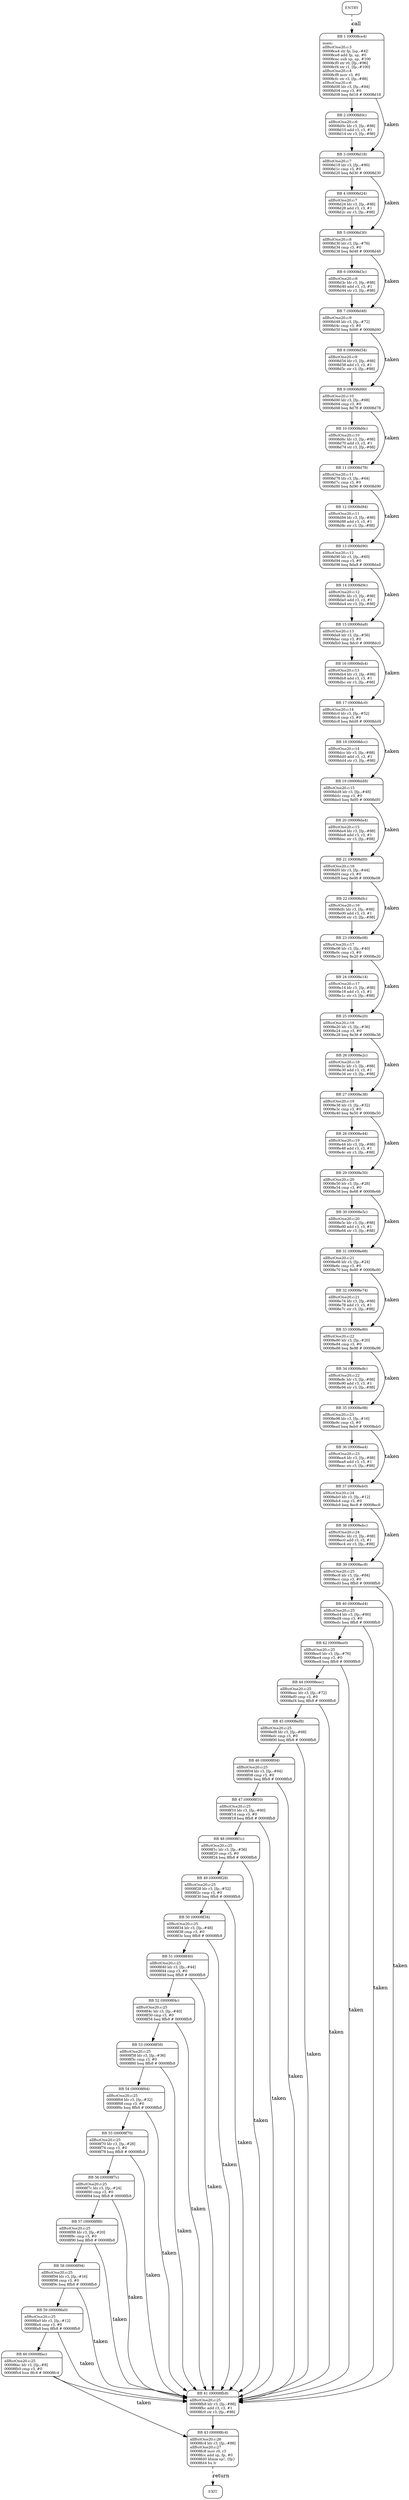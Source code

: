 digraph main{
node [shape=Mrecord, labeljust=l, fontsize=10];
	"0" [label="ENTRY"]
	"0" -> "1" [label="call", style=dashed, weight=2];
	"1" [label="{BB 1 (00008ce4) | main:\lallButOne20.c:3\l00008ce4    str fp, [sp,-#4]!\l00008ce8    add fp, sp, #0\l00008cec    sub sp, sp, #100\l00008cf0    str r0, [fp,-#96]\l00008cf4    str r1, [fp,-#100]\lallButOne20.c:4\l00008cf8    mov r3, #0\l00008cfc    str r3, [fp,-#88]\lallButOne20.c:6\l00008d00    ldr r3, [fp,-#84]\l00008d04    cmp r3, #0\l00008d08    beq 8d18    # 00008d18\l }"]
	"1" -> "2" [weight=4];
	"1" -> "3" [label="taken", weight=3];
	"2" [label="{BB 2 (00008d0c) | allButOne20.c:6\l00008d0c    ldr r3, [fp,-#88]\l00008d10    add r3, r3, #1\l00008d14    str r3, [fp,-#88]\l }"]
	"2" -> "3" [weight=4];
	"3" [label="{BB 3 (00008d18) | allButOne20.c:7\l00008d18    ldr r3, [fp,-#80]\l00008d1c    cmp r3, #0\l00008d20    beq 8d30    # 00008d30\l }"]
	"3" -> "4" [weight=4];
	"3" -> "5" [label="taken", weight=3];
	"4" [label="{BB 4 (00008d24) | allButOne20.c:7\l00008d24    ldr r3, [fp,-#88]\l00008d28    add r3, r3, #1\l00008d2c    str r3, [fp,-#88]\l }"]
	"4" -> "5" [weight=4];
	"5" [label="{BB 5 (00008d30) | allButOne20.c:8\l00008d30    ldr r3, [fp,-#76]\l00008d34    cmp r3, #0\l00008d38    beq 8d48    # 00008d48\l }"]
	"5" -> "6" [weight=4];
	"5" -> "7" [label="taken", weight=3];
	"6" [label="{BB 6 (00008d3c) | allButOne20.c:8\l00008d3c    ldr r3, [fp,-#88]\l00008d40    add r3, r3, #1\l00008d44    str r3, [fp,-#88]\l }"]
	"6" -> "7" [weight=4];
	"7" [label="{BB 7 (00008d48) | allButOne20.c:9\l00008d48    ldr r3, [fp,-#72]\l00008d4c    cmp r3, #0\l00008d50    beq 8d60    # 00008d60\l }"]
	"7" -> "8" [weight=4];
	"7" -> "9" [label="taken", weight=3];
	"8" [label="{BB 8 (00008d54) | allButOne20.c:9\l00008d54    ldr r3, [fp,-#88]\l00008d58    add r3, r3, #1\l00008d5c    str r3, [fp,-#88]\l }"]
	"8" -> "9" [weight=4];
	"9" [label="{BB 9 (00008d60) | allButOne20.c:10\l00008d60    ldr r3, [fp,-#68]\l00008d64    cmp r3, #0\l00008d68    beq 8d78    # 00008d78\l }"]
	"9" -> "10" [weight=4];
	"9" -> "11" [label="taken", weight=3];
	"10" [label="{BB 10 (00008d6c) | allButOne20.c:10\l00008d6c    ldr r3, [fp,-#88]\l00008d70    add r3, r3, #1\l00008d74    str r3, [fp,-#88]\l }"]
	"10" -> "11" [weight=4];
	"11" [label="{BB 11 (00008d78) | allButOne20.c:11\l00008d78    ldr r3, [fp,-#64]\l00008d7c    cmp r3, #0\l00008d80    beq 8d90    # 00008d90\l }"]
	"11" -> "12" [weight=4];
	"11" -> "13" [label="taken", weight=3];
	"12" [label="{BB 12 (00008d84) | allButOne20.c:11\l00008d84    ldr r3, [fp,-#88]\l00008d88    add r3, r3, #1\l00008d8c    str r3, [fp,-#88]\l }"]
	"12" -> "13" [weight=4];
	"13" [label="{BB 13 (00008d90) | allButOne20.c:12\l00008d90    ldr r3, [fp,-#60]\l00008d94    cmp r3, #0\l00008d98    beq 8da8    # 00008da8\l }"]
	"13" -> "14" [weight=4];
	"13" -> "15" [label="taken", weight=3];
	"14" [label="{BB 14 (00008d9c) | allButOne20.c:12\l00008d9c    ldr r3, [fp,-#88]\l00008da0    add r3, r3, #1\l00008da4    str r3, [fp,-#88]\l }"]
	"14" -> "15" [weight=4];
	"15" [label="{BB 15 (00008da8) | allButOne20.c:13\l00008da8    ldr r3, [fp,-#56]\l00008dac    cmp r3, #0\l00008db0    beq 8dc0    # 00008dc0\l }"]
	"15" -> "16" [weight=4];
	"15" -> "17" [label="taken", weight=3];
	"16" [label="{BB 16 (00008db4) | allButOne20.c:13\l00008db4    ldr r3, [fp,-#88]\l00008db8    add r3, r3, #1\l00008dbc    str r3, [fp,-#88]\l }"]
	"16" -> "17" [weight=4];
	"17" [label="{BB 17 (00008dc0) | allButOne20.c:14\l00008dc0    ldr r3, [fp,-#52]\l00008dc4    cmp r3, #0\l00008dc8    beq 8dd8    # 00008dd8\l }"]
	"17" -> "18" [weight=4];
	"17" -> "19" [label="taken", weight=3];
	"18" [label="{BB 18 (00008dcc) | allButOne20.c:14\l00008dcc    ldr r3, [fp,-#88]\l00008dd0    add r3, r3, #1\l00008dd4    str r3, [fp,-#88]\l }"]
	"18" -> "19" [weight=4];
	"19" [label="{BB 19 (00008dd8) | allButOne20.c:15\l00008dd8    ldr r3, [fp,-#48]\l00008ddc    cmp r3, #0\l00008de0    beq 8df0    # 00008df0\l }"]
	"19" -> "20" [weight=4];
	"19" -> "21" [label="taken", weight=3];
	"20" [label="{BB 20 (00008de4) | allButOne20.c:15\l00008de4    ldr r3, [fp,-#88]\l00008de8    add r3, r3, #1\l00008dec    str r3, [fp,-#88]\l }"]
	"20" -> "21" [weight=4];
	"21" [label="{BB 21 (00008df0) | allButOne20.c:16\l00008df0    ldr r3, [fp,-#44]\l00008df4    cmp r3, #0\l00008df8    beq 8e08    # 00008e08\l }"]
	"21" -> "22" [weight=4];
	"21" -> "23" [label="taken", weight=3];
	"22" [label="{BB 22 (00008dfc) | allButOne20.c:16\l00008dfc    ldr r3, [fp,-#88]\l00008e00    add r3, r3, #1\l00008e04    str r3, [fp,-#88]\l }"]
	"22" -> "23" [weight=4];
	"23" [label="{BB 23 (00008e08) | allButOne20.c:17\l00008e08    ldr r3, [fp,-#40]\l00008e0c    cmp r3, #0\l00008e10    beq 8e20    # 00008e20\l }"]
	"23" -> "24" [weight=4];
	"23" -> "25" [label="taken", weight=3];
	"24" [label="{BB 24 (00008e14) | allButOne20.c:17\l00008e14    ldr r3, [fp,-#88]\l00008e18    add r3, r3, #1\l00008e1c    str r3, [fp,-#88]\l }"]
	"24" -> "25" [weight=4];
	"25" [label="{BB 25 (00008e20) | allButOne20.c:18\l00008e20    ldr r3, [fp,-#36]\l00008e24    cmp r3, #0\l00008e28    beq 8e38    # 00008e38\l }"]
	"25" -> "26" [weight=4];
	"25" -> "27" [label="taken", weight=3];
	"26" [label="{BB 26 (00008e2c) | allButOne20.c:18\l00008e2c    ldr r3, [fp,-#88]\l00008e30    add r3, r3, #1\l00008e34    str r3, [fp,-#88]\l }"]
	"26" -> "27" [weight=4];
	"27" [label="{BB 27 (00008e38) | allButOne20.c:19\l00008e38    ldr r3, [fp,-#32]\l00008e3c    cmp r3, #0\l00008e40    beq 8e50    # 00008e50\l }"]
	"27" -> "28" [weight=4];
	"27" -> "29" [label="taken", weight=3];
	"28" [label="{BB 28 (00008e44) | allButOne20.c:19\l00008e44    ldr r3, [fp,-#88]\l00008e48    add r3, r3, #1\l00008e4c    str r3, [fp,-#88]\l }"]
	"28" -> "29" [weight=4];
	"29" [label="{BB 29 (00008e50) | allButOne20.c:20\l00008e50    ldr r3, [fp,-#28]\l00008e54    cmp r3, #0\l00008e58    beq 8e68    # 00008e68\l }"]
	"29" -> "30" [weight=4];
	"29" -> "31" [label="taken", weight=3];
	"30" [label="{BB 30 (00008e5c) | allButOne20.c:20\l00008e5c    ldr r3, [fp,-#88]\l00008e60    add r3, r3, #1\l00008e64    str r3, [fp,-#88]\l }"]
	"30" -> "31" [weight=4];
	"31" [label="{BB 31 (00008e68) | allButOne20.c:21\l00008e68    ldr r3, [fp,-#24]\l00008e6c    cmp r3, #0\l00008e70    beq 8e80    # 00008e80\l }"]
	"31" -> "32" [weight=4];
	"31" -> "33" [label="taken", weight=3];
	"32" [label="{BB 32 (00008e74) | allButOne20.c:21\l00008e74    ldr r3, [fp,-#88]\l00008e78    add r3, r3, #1\l00008e7c    str r3, [fp,-#88]\l }"]
	"32" -> "33" [weight=4];
	"33" [label="{BB 33 (00008e80) | allButOne20.c:22\l00008e80    ldr r3, [fp,-#20]\l00008e84    cmp r3, #0\l00008e88    beq 8e98    # 00008e98\l }"]
	"33" -> "34" [weight=4];
	"33" -> "35" [label="taken", weight=3];
	"34" [label="{BB 34 (00008e8c) | allButOne20.c:22\l00008e8c    ldr r3, [fp,-#88]\l00008e90    add r3, r3, #1\l00008e94    str r3, [fp,-#88]\l }"]
	"34" -> "35" [weight=4];
	"35" [label="{BB 35 (00008e98) | allButOne20.c:23\l00008e98    ldr r3, [fp,-#16]\l00008e9c    cmp r3, #0\l00008ea0    beq 8eb0    # 00008eb0\l }"]
	"35" -> "36" [weight=4];
	"35" -> "37" [label="taken", weight=3];
	"36" [label="{BB 36 (00008ea4) | allButOne20.c:23\l00008ea4    ldr r3, [fp,-#88]\l00008ea8    add r3, r3, #1\l00008eac    str r3, [fp,-#88]\l }"]
	"36" -> "37" [weight=4];
	"37" [label="{BB 37 (00008eb0) | allButOne20.c:24\l00008eb0    ldr r3, [fp,-#12]\l00008eb4    cmp r3, #0\l00008eb8    beq 8ec8    # 00008ec8\l }"]
	"37" -> "38" [weight=4];
	"37" -> "39" [label="taken", weight=3];
	"38" [label="{BB 38 (00008ebc) | allButOne20.c:24\l00008ebc    ldr r3, [fp,-#88]\l00008ec0    add r3, r3, #1\l00008ec4    str r3, [fp,-#88]\l }"]
	"38" -> "39" [weight=4];
	"39" [label="{BB 39 (00008ec8) | allButOne20.c:25\l00008ec8    ldr r3, [fp,-#84]\l00008ecc    cmp r3, #0\l00008ed0    beq 8fb8    # 00008fb8\l }"]
	"39" -> "40" [weight=4];
	"39" -> "41" [label="taken", weight=3];
	"40" [label="{BB 40 (00008ed4) | allButOne20.c:25\l00008ed4    ldr r3, [fp,-#80]\l00008ed8    cmp r3, #0\l00008edc    beq 8fb8    # 00008fb8\l }"]
	"40" -> "42" [weight=4];
	"40" -> "41" [label="taken", weight=3];
	"41" [label="{BB 41 (00008fb8) | allButOne20.c:25\l00008fb8    ldr r3, [fp,-#88]\l00008fbc    add r3, r3, #1\l00008fc0    str r3, [fp,-#88]\l }"]
	"41" -> "43" [weight=4];
	"42" [label="{BB 42 (00008ee0) | allButOne20.c:25\l00008ee0    ldr r3, [fp,-#76]\l00008ee4    cmp r3, #0\l00008ee8    beq 8fb8    # 00008fb8\l }"]
	"42" -> "44" [weight=4];
	"42" -> "41" [label="taken", weight=3];
	"43" [label="{BB 43 (00008fc4) | allButOne20.c:26\l00008fc4    ldr r3, [fp,-#88]\lallButOne20.c:27\l00008fc8    mov r0, r3\l00008fcc    add sp, fp, #0\l00008fd0    ldmia sp!, \{fp\}\l00008fd4    bx lr\l }"]
	"43" -> "61" [label="return", style=dashed, weight=2];
	"44" [label="{BB 44 (00008eec) | allButOne20.c:25\l00008eec    ldr r3, [fp,-#72]\l00008ef0    cmp r3, #0\l00008ef4    beq 8fb8    # 00008fb8\l }"]
	"44" -> "45" [weight=4];
	"44" -> "41" [label="taken", weight=3];
	"45" [label="{BB 45 (00008ef8) | allButOne20.c:25\l00008ef8    ldr r3, [fp,-#68]\l00008efc    cmp r3, #0\l00008f00    beq 8fb8    # 00008fb8\l }"]
	"45" -> "46" [weight=4];
	"45" -> "41" [label="taken", weight=3];
	"46" [label="{BB 46 (00008f04) | allButOne20.c:25\l00008f04    ldr r3, [fp,-#64]\l00008f08    cmp r3, #0\l00008f0c    beq 8fb8    # 00008fb8\l }"]
	"46" -> "47" [weight=4];
	"46" -> "41" [label="taken", weight=3];
	"47" [label="{BB 47 (00008f10) | allButOne20.c:25\l00008f10    ldr r3, [fp,-#60]\l00008f14    cmp r3, #0\l00008f18    beq 8fb8    # 00008fb8\l }"]
	"47" -> "48" [weight=4];
	"47" -> "41" [label="taken", weight=3];
	"48" [label="{BB 48 (00008f1c) | allButOne20.c:25\l00008f1c    ldr r3, [fp,-#56]\l00008f20    cmp r3, #0\l00008f24    beq 8fb8    # 00008fb8\l }"]
	"48" -> "49" [weight=4];
	"48" -> "41" [label="taken", weight=3];
	"49" [label="{BB 49 (00008f28) | allButOne20.c:25\l00008f28    ldr r3, [fp,-#52]\l00008f2c    cmp r3, #0\l00008f30    beq 8fb8    # 00008fb8\l }"]
	"49" -> "50" [weight=4];
	"49" -> "41" [label="taken", weight=3];
	"50" [label="{BB 50 (00008f34) | allButOne20.c:25\l00008f34    ldr r3, [fp,-#48]\l00008f38    cmp r3, #0\l00008f3c    beq 8fb8    # 00008fb8\l }"]
	"50" -> "51" [weight=4];
	"50" -> "41" [label="taken", weight=3];
	"51" [label="{BB 51 (00008f40) | allButOne20.c:25\l00008f40    ldr r3, [fp,-#44]\l00008f44    cmp r3, #0\l00008f48    beq 8fb8    # 00008fb8\l }"]
	"51" -> "52" [weight=4];
	"51" -> "41" [label="taken", weight=3];
	"52" [label="{BB 52 (00008f4c) | allButOne20.c:25\l00008f4c    ldr r3, [fp,-#40]\l00008f50    cmp r3, #0\l00008f54    beq 8fb8    # 00008fb8\l }"]
	"52" -> "53" [weight=4];
	"52" -> "41" [label="taken", weight=3];
	"53" [label="{BB 53 (00008f58) | allButOne20.c:25\l00008f58    ldr r3, [fp,-#36]\l00008f5c    cmp r3, #0\l00008f60    beq 8fb8    # 00008fb8\l }"]
	"53" -> "54" [weight=4];
	"53" -> "41" [label="taken", weight=3];
	"54" [label="{BB 54 (00008f64) | allButOne20.c:25\l00008f64    ldr r3, [fp,-#32]\l00008f68    cmp r3, #0\l00008f6c    beq 8fb8    # 00008fb8\l }"]
	"54" -> "55" [weight=4];
	"54" -> "41" [label="taken", weight=3];
	"55" [label="{BB 55 (00008f70) | allButOne20.c:25\l00008f70    ldr r3, [fp,-#28]\l00008f74    cmp r3, #0\l00008f78    beq 8fb8    # 00008fb8\l }"]
	"55" -> "56" [weight=4];
	"55" -> "41" [label="taken", weight=3];
	"56" [label="{BB 56 (00008f7c) | allButOne20.c:25\l00008f7c    ldr r3, [fp,-#24]\l00008f80    cmp r3, #0\l00008f84    beq 8fb8    # 00008fb8\l }"]
	"56" -> "57" [weight=4];
	"56" -> "41" [label="taken", weight=3];
	"57" [label="{BB 57 (00008f88) | allButOne20.c:25\l00008f88    ldr r3, [fp,-#20]\l00008f8c    cmp r3, #0\l00008f90    beq 8fb8    # 00008fb8\l }"]
	"57" -> "58" [weight=4];
	"57" -> "41" [label="taken", weight=3];
	"58" [label="{BB 58 (00008f94) | allButOne20.c:25\l00008f94    ldr r3, [fp,-#16]\l00008f98    cmp r3, #0\l00008f9c    beq 8fb8    # 00008fb8\l }"]
	"58" -> "59" [weight=4];
	"58" -> "41" [label="taken", weight=3];
	"59" [label="{BB 59 (00008fa0) | allButOne20.c:25\l00008fa0    ldr r3, [fp,-#12]\l00008fa4    cmp r3, #0\l00008fa8    beq 8fb8    # 00008fb8\l }"]
	"59" -> "60" [weight=4];
	"59" -> "41" [label="taken", weight=3];
	"60" [label="{BB 60 (00008fac) | allButOne20.c:25\l00008fac    ldr r3, [fp,-#8]\l00008fb0    cmp r3, #0\l00008fb4    bne 8fc4    # 00008fc4\l }"]
	"60" -> "41" [weight=4];
	"60" -> "43" [label="taken", weight=3];
	"61" [label="EXIT"]
}

